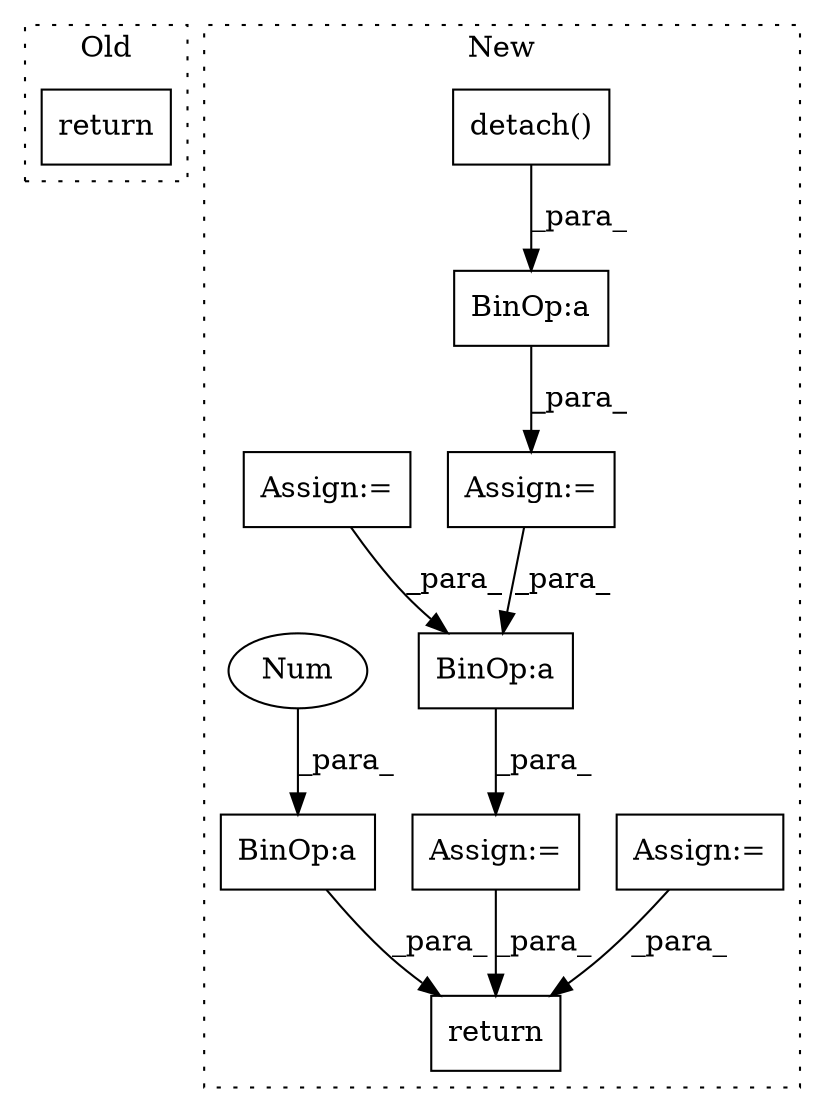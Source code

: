 digraph G {
subgraph cluster0 {
1 [label="return" a="93" s="1930" l="7" shape="box"];
label = "Old";
style="dotted";
}
subgraph cluster1 {
2 [label="detach()" a="75" s="2643" l="19" shape="box"];
3 [label="return" a="93" s="2860" l="7" shape="box"];
4 [label="Assign:=" a="68" s="2526" l="3" shape="box"];
5 [label="BinOp:a" a="82" s="2730" l="3" shape="box"];
6 [label="BinOp:a" a="82" s="2686" l="3" shape="box"];
7 [label="Assign:=" a="68" s="2484" l="3" shape="box"];
8 [label="BinOp:a" a="82" s="2640" l="3" shape="box"];
9 [label="Num" a="76" s="2729" l="1" shape="ellipse"];
10 [label="Assign:=" a="68" s="2620" l="3" shape="box"];
11 [label="Assign:=" a="68" s="2677" l="3" shape="box"];
label = "New";
style="dotted";
}
2 -> 8 [label="_para_"];
4 -> 3 [label="_para_"];
5 -> 3 [label="_para_"];
6 -> 11 [label="_para_"];
7 -> 6 [label="_para_"];
8 -> 10 [label="_para_"];
9 -> 5 [label="_para_"];
10 -> 6 [label="_para_"];
11 -> 3 [label="_para_"];
}